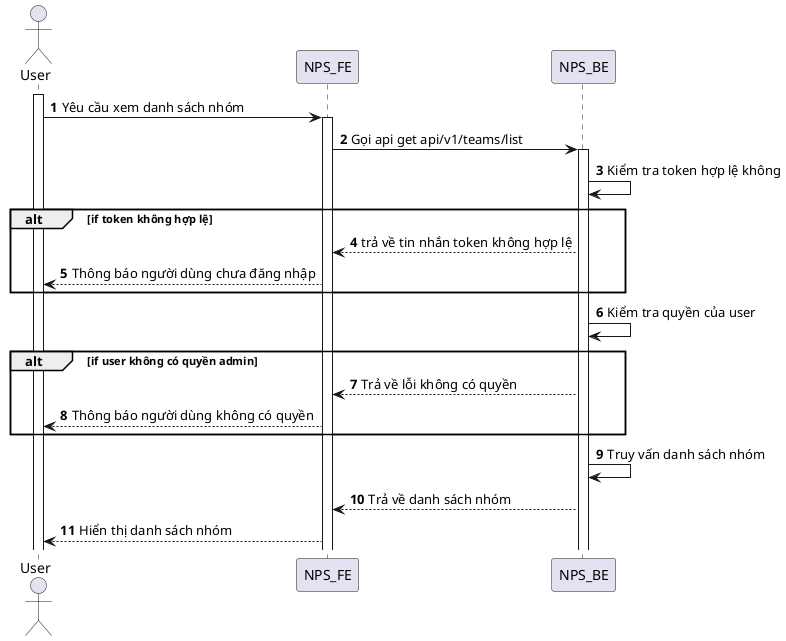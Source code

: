 @startuml
autonumber
actor User
activate User
User -> NPS_FE: Yêu cầu xem danh sách nhóm
activate NPS_FE
NPS_FE -> NPS_BE: Gọi api get api/v1/teams/list
activate NPS_BE
NPS_BE -> NPS_BE: Kiểm tra token hợp lệ không
alt if token không hợp lệ
NPS_BE --> NPS_FE: trả về tin nhắn token không hợp lệ
NPS_FE --> User: Thông báo người dùng chưa đăng nhập
end
NPS_BE -> NPS_BE: Kiểm tra quyền của user
alt if user không có quyền admin
NPS_BE --> NPS_FE: Trả về lỗi không có quyền
NPS_FE --> User: Thông báo người dùng không có quyền
end
NPS_BE -> NPS_BE: Truy vấn danh sách nhóm
NPS_BE --> NPS_FE: Trả về danh sách nhóm
NPS_FE --> User: Hiển thị danh sách nhóm
@enduml